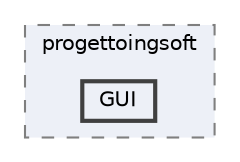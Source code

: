 digraph "src/main/java/com/mycompany/progettoingsoft/GUI"
{
 // LATEX_PDF_SIZE
  bgcolor="transparent";
  edge [fontname=Helvetica,fontsize=10,labelfontname=Helvetica,labelfontsize=10];
  node [fontname=Helvetica,fontsize=10,shape=box,height=0.2,width=0.4];
  compound=true
  subgraph clusterdir_53161614afc3bc6c0660b473a51db68f {
    graph [ bgcolor="#edf0f7", pencolor="grey50", label="progettoingsoft", fontname=Helvetica,fontsize=10 style="filled,dashed", URL="dir_53161614afc3bc6c0660b473a51db68f.html",tooltip=""]
  dir_280188256c7da7fb8cac4b3ff1d4d346 [label="GUI", fillcolor="#edf0f7", color="grey25", style="filled,bold", URL="dir_280188256c7da7fb8cac4b3ff1d4d346.html",tooltip=""];
  }
}
